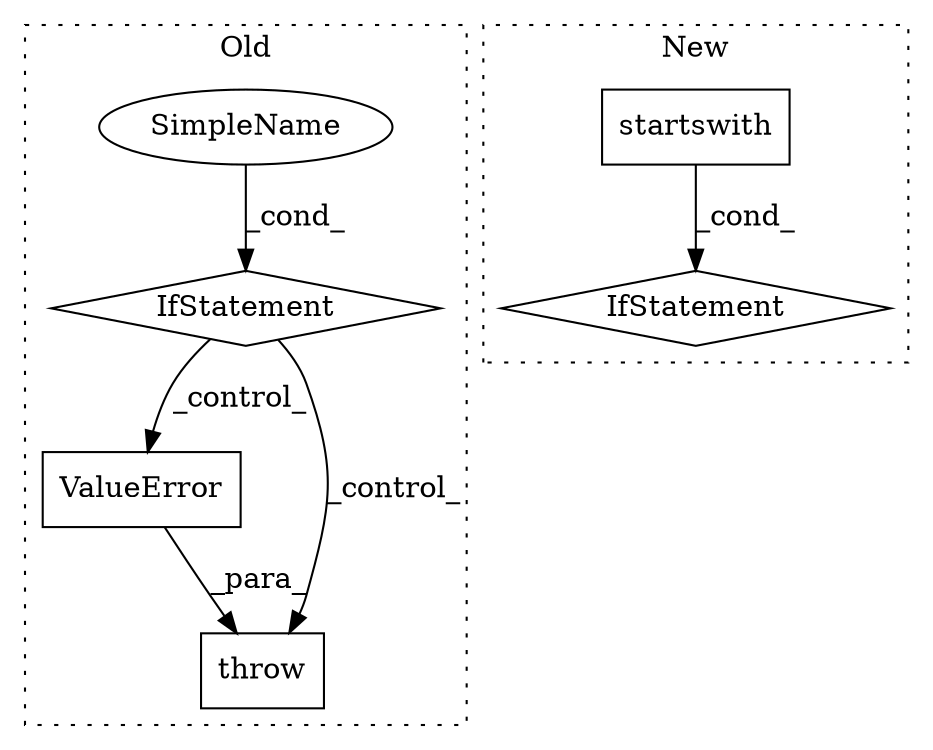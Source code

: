 digraph G {
subgraph cluster0 {
1 [label="ValueError" a="32" s="10160,10242" l="11,2" shape="box"];
3 [label="throw" a="53" s="10154" l="6" shape="box"];
4 [label="IfStatement" a="25" s="10121,10142" l="4,2" shape="diamond"];
5 [label="SimpleName" a="42" s="" l="" shape="ellipse"];
label = "Old";
style="dotted";
}
subgraph cluster1 {
2 [label="startswith" a="32" s="9918,9932" l="11,1" shape="box"];
6 [label="IfStatement" a="25" s="9899,9965" l="4,2" shape="diamond"];
label = "New";
style="dotted";
}
1 -> 3 [label="_para_"];
2 -> 6 [label="_cond_"];
4 -> 3 [label="_control_"];
4 -> 1 [label="_control_"];
5 -> 4 [label="_cond_"];
}